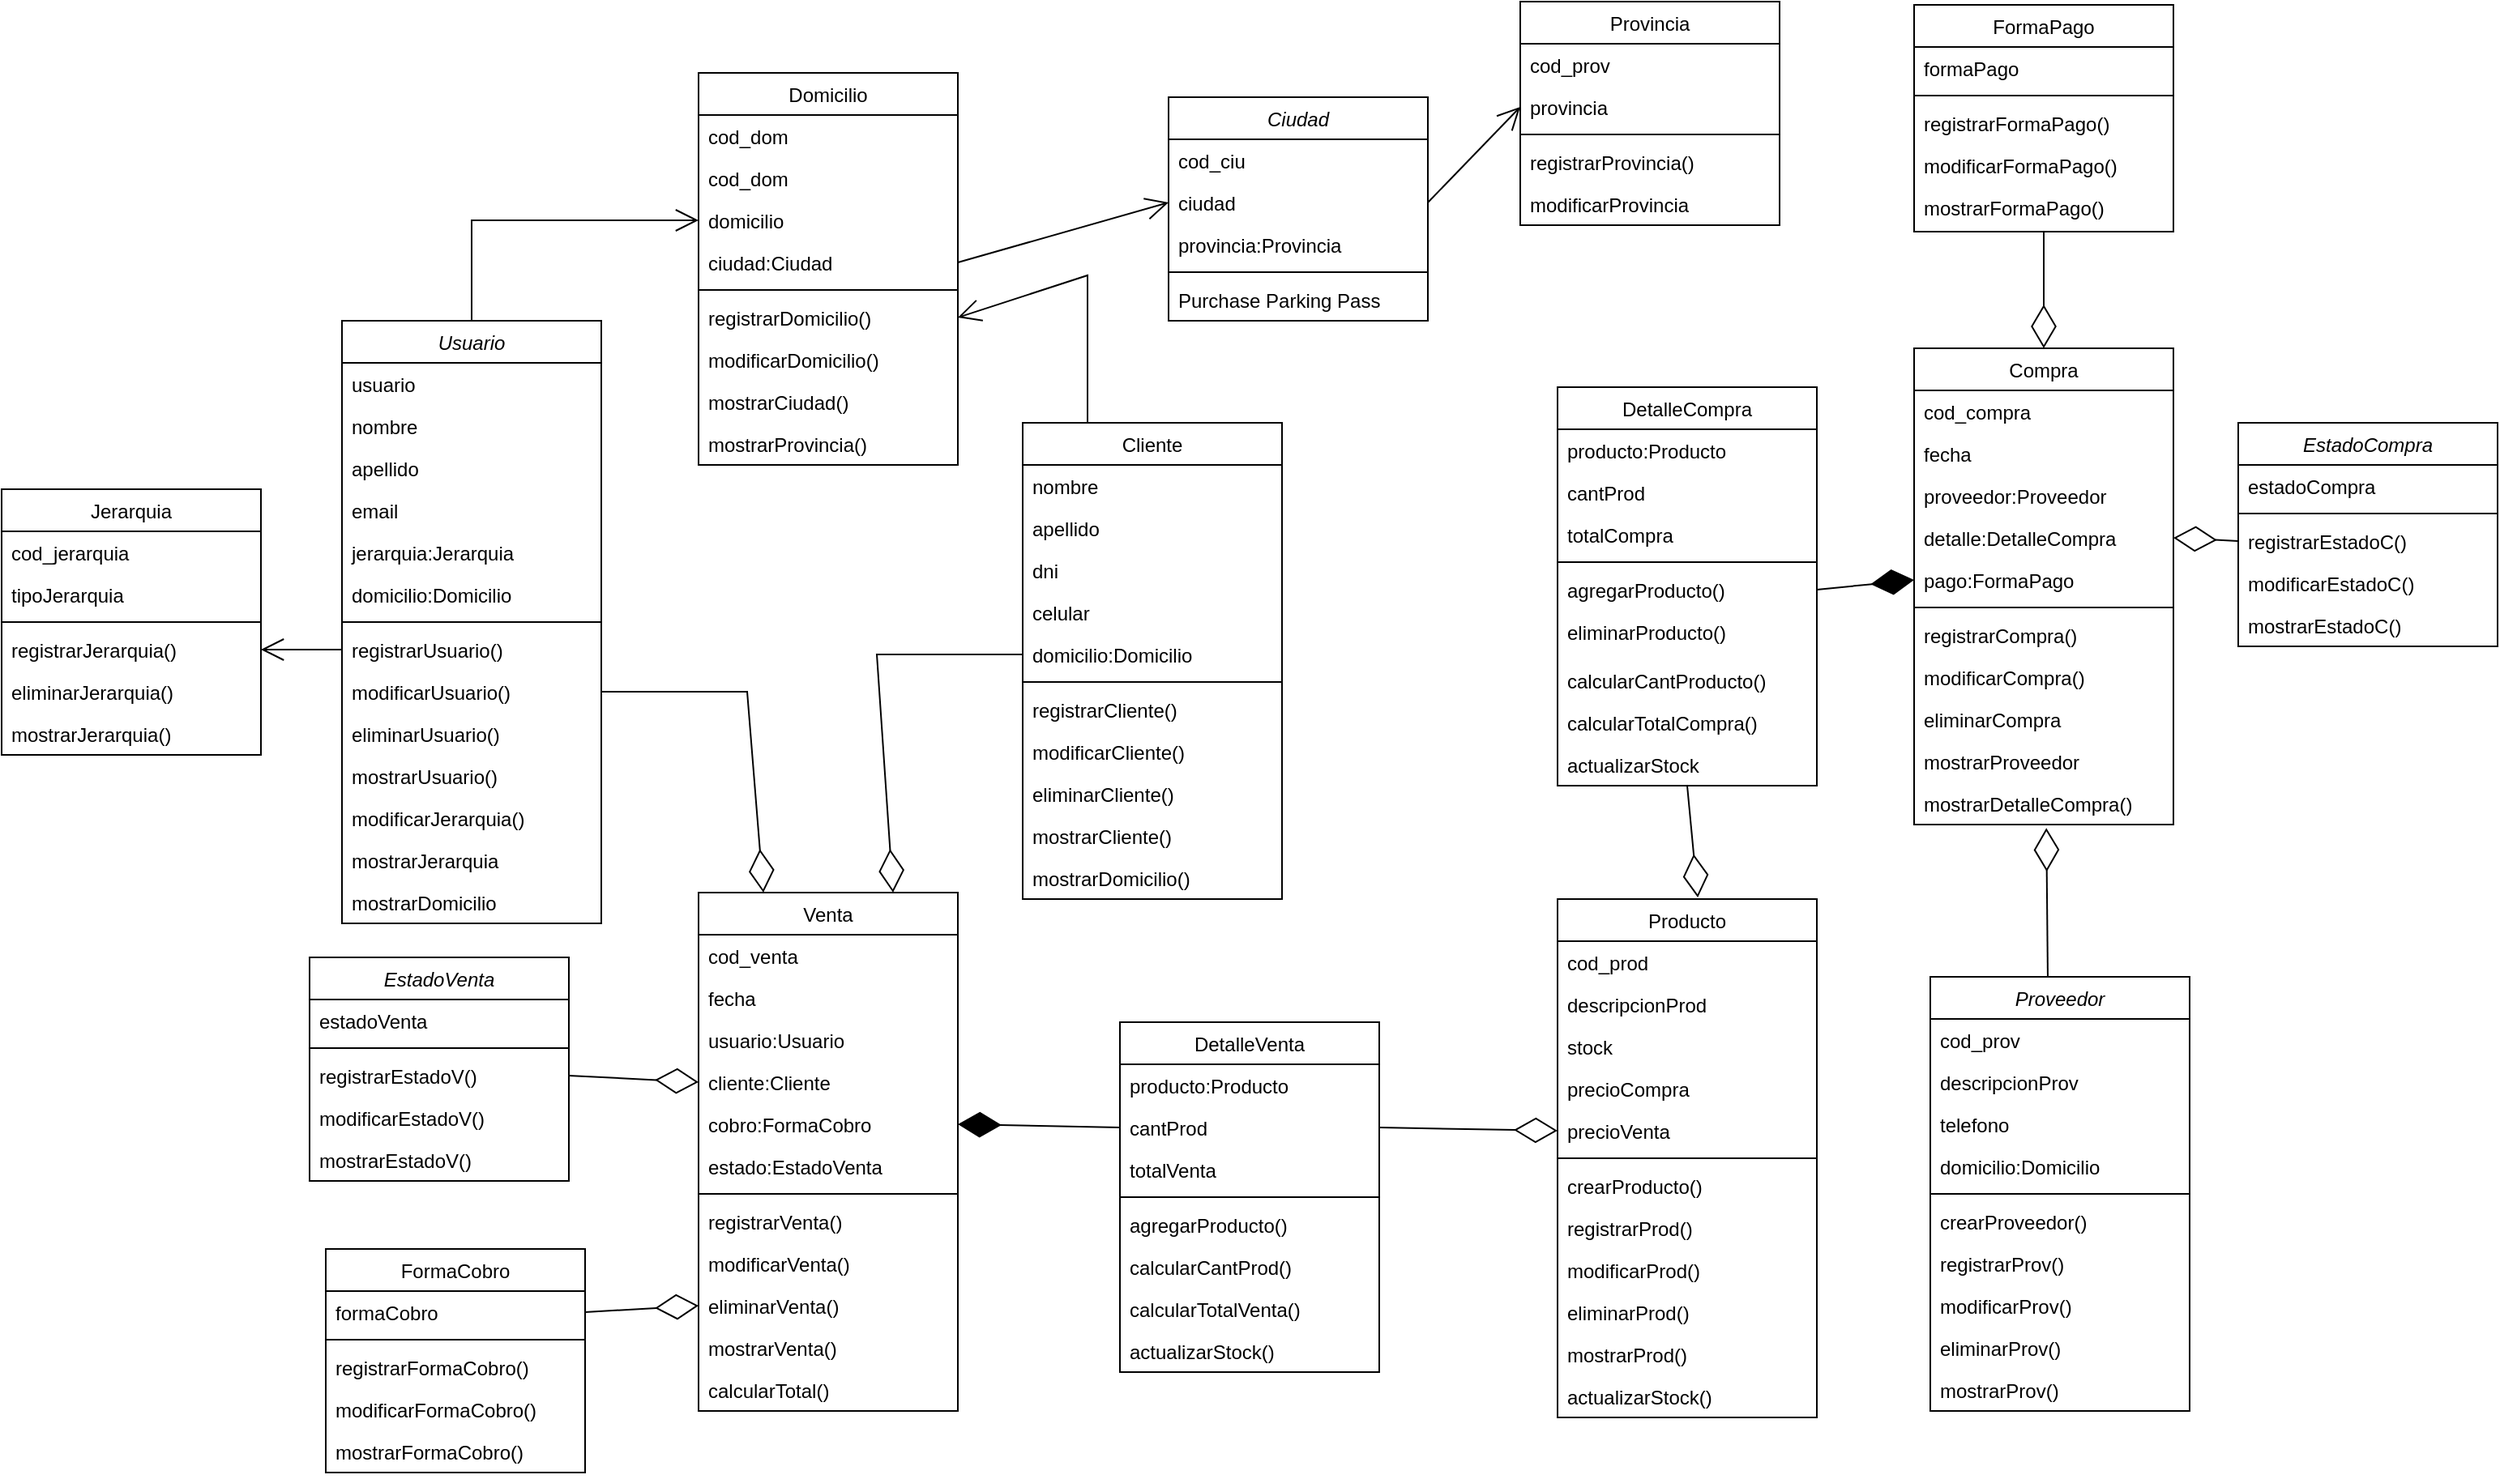 <mxfile version="24.8.6">
  <diagram id="C5RBs43oDa-KdzZeNtuy" name="Page-1">
    <mxGraphModel dx="5127" dy="2303" grid="1" gridSize="10" guides="1" tooltips="1" connect="1" arrows="1" fold="1" page="1" pageScale="1" pageWidth="827" pageHeight="1169" math="0" shadow="0">
      <root>
        <mxCell id="WIyWlLk6GJQsqaUBKTNV-0" />
        <mxCell id="WIyWlLk6GJQsqaUBKTNV-1" parent="WIyWlLk6GJQsqaUBKTNV-0" />
        <mxCell id="zkfFHV4jXpPFQw0GAbJ--0" value="Usuario" style="swimlane;fontStyle=2;align=center;verticalAlign=top;childLayout=stackLayout;horizontal=1;startSize=26;horizontalStack=0;resizeParent=1;resizeLast=0;collapsible=1;marginBottom=0;rounded=0;shadow=0;strokeWidth=1;" parent="WIyWlLk6GJQsqaUBKTNV-1" vertex="1">
          <mxGeometry x="-580" y="317" width="160" height="372" as="geometry">
            <mxRectangle x="100" y="-273" width="160" height="26" as="alternateBounds" />
          </mxGeometry>
        </mxCell>
        <mxCell id="zkfFHV4jXpPFQw0GAbJ--1" value="usuario" style="text;align=left;verticalAlign=top;spacingLeft=4;spacingRight=4;overflow=hidden;rotatable=0;points=[[0,0.5],[1,0.5]];portConstraint=eastwest;" parent="zkfFHV4jXpPFQw0GAbJ--0" vertex="1">
          <mxGeometry y="26" width="160" height="26" as="geometry" />
        </mxCell>
        <mxCell id="zkfFHV4jXpPFQw0GAbJ--2" value="nombre" style="text;align=left;verticalAlign=top;spacingLeft=4;spacingRight=4;overflow=hidden;rotatable=0;points=[[0,0.5],[1,0.5]];portConstraint=eastwest;rounded=0;shadow=0;html=0;" parent="zkfFHV4jXpPFQw0GAbJ--0" vertex="1">
          <mxGeometry y="52" width="160" height="26" as="geometry" />
        </mxCell>
        <mxCell id="GtgNQwjPsSEk-VTim5Zc-133" value="apellido" style="text;align=left;verticalAlign=top;spacingLeft=4;spacingRight=4;overflow=hidden;rotatable=0;points=[[0,0.5],[1,0.5]];portConstraint=eastwest;rounded=0;shadow=0;html=0;" vertex="1" parent="zkfFHV4jXpPFQw0GAbJ--0">
          <mxGeometry y="78" width="160" height="26" as="geometry" />
        </mxCell>
        <mxCell id="GtgNQwjPsSEk-VTim5Zc-132" value="email" style="text;align=left;verticalAlign=top;spacingLeft=4;spacingRight=4;overflow=hidden;rotatable=0;points=[[0,0.5],[1,0.5]];portConstraint=eastwest;rounded=0;shadow=0;html=0;" vertex="1" parent="zkfFHV4jXpPFQw0GAbJ--0">
          <mxGeometry y="104" width="160" height="26" as="geometry" />
        </mxCell>
        <mxCell id="GtgNQwjPsSEk-VTim5Zc-134" value="jerarquia:Jerarquia" style="text;align=left;verticalAlign=top;spacingLeft=4;spacingRight=4;overflow=hidden;rotatable=0;points=[[0,0.5],[1,0.5]];portConstraint=eastwest;rounded=0;shadow=0;html=0;" vertex="1" parent="zkfFHV4jXpPFQw0GAbJ--0">
          <mxGeometry y="130" width="160" height="26" as="geometry" />
        </mxCell>
        <mxCell id="zkfFHV4jXpPFQw0GAbJ--3" value="domicilio:Domicilio" style="text;align=left;verticalAlign=top;spacingLeft=4;spacingRight=4;overflow=hidden;rotatable=0;points=[[0,0.5],[1,0.5]];portConstraint=eastwest;rounded=0;shadow=0;html=0;" parent="zkfFHV4jXpPFQw0GAbJ--0" vertex="1">
          <mxGeometry y="156" width="160" height="26" as="geometry" />
        </mxCell>
        <mxCell id="zkfFHV4jXpPFQw0GAbJ--4" value="" style="line;html=1;strokeWidth=1;align=left;verticalAlign=middle;spacingTop=-1;spacingLeft=3;spacingRight=3;rotatable=0;labelPosition=right;points=[];portConstraint=eastwest;" parent="zkfFHV4jXpPFQw0GAbJ--0" vertex="1">
          <mxGeometry y="182" width="160" height="8" as="geometry" />
        </mxCell>
        <mxCell id="zkfFHV4jXpPFQw0GAbJ--5" value="registrarUsuario()" style="text;align=left;verticalAlign=top;spacingLeft=4;spacingRight=4;overflow=hidden;rotatable=0;points=[[0,0.5],[1,0.5]];portConstraint=eastwest;" parent="zkfFHV4jXpPFQw0GAbJ--0" vertex="1">
          <mxGeometry y="190" width="160" height="26" as="geometry" />
        </mxCell>
        <mxCell id="GtgNQwjPsSEk-VTim5Zc-136" value="modificarUsuario()" style="text;align=left;verticalAlign=top;spacingLeft=4;spacingRight=4;overflow=hidden;rotatable=0;points=[[0,0.5],[1,0.5]];portConstraint=eastwest;" vertex="1" parent="zkfFHV4jXpPFQw0GAbJ--0">
          <mxGeometry y="216" width="160" height="26" as="geometry" />
        </mxCell>
        <mxCell id="GtgNQwjPsSEk-VTim5Zc-138" value="eliminarUsuario()" style="text;align=left;verticalAlign=top;spacingLeft=4;spacingRight=4;overflow=hidden;rotatable=0;points=[[0,0.5],[1,0.5]];portConstraint=eastwest;" vertex="1" parent="zkfFHV4jXpPFQw0GAbJ--0">
          <mxGeometry y="242" width="160" height="26" as="geometry" />
        </mxCell>
        <mxCell id="GtgNQwjPsSEk-VTim5Zc-140" value="mostrarUsuario()" style="text;align=left;verticalAlign=top;spacingLeft=4;spacingRight=4;overflow=hidden;rotatable=0;points=[[0,0.5],[1,0.5]];portConstraint=eastwest;" vertex="1" parent="zkfFHV4jXpPFQw0GAbJ--0">
          <mxGeometry y="268" width="160" height="26" as="geometry" />
        </mxCell>
        <mxCell id="GtgNQwjPsSEk-VTim5Zc-139" value="modificarJerarquia()" style="text;align=left;verticalAlign=top;spacingLeft=4;spacingRight=4;overflow=hidden;rotatable=0;points=[[0,0.5],[1,0.5]];portConstraint=eastwest;" vertex="1" parent="zkfFHV4jXpPFQw0GAbJ--0">
          <mxGeometry y="294" width="160" height="26" as="geometry" />
        </mxCell>
        <mxCell id="GtgNQwjPsSEk-VTim5Zc-137" value="mostrarJerarquia" style="text;align=left;verticalAlign=top;spacingLeft=4;spacingRight=4;overflow=hidden;rotatable=0;points=[[0,0.5],[1,0.5]];portConstraint=eastwest;" vertex="1" parent="zkfFHV4jXpPFQw0GAbJ--0">
          <mxGeometry y="320" width="160" height="26" as="geometry" />
        </mxCell>
        <mxCell id="GtgNQwjPsSEk-VTim5Zc-135" value="mostrarDomicilio" style="text;align=left;verticalAlign=top;spacingLeft=4;spacingRight=4;overflow=hidden;rotatable=0;points=[[0,0.5],[1,0.5]];portConstraint=eastwest;" vertex="1" parent="zkfFHV4jXpPFQw0GAbJ--0">
          <mxGeometry y="346" width="160" height="26" as="geometry" />
        </mxCell>
        <mxCell id="zkfFHV4jXpPFQw0GAbJ--6" value="Venta" style="swimlane;fontStyle=0;align=center;verticalAlign=top;childLayout=stackLayout;horizontal=1;startSize=26;horizontalStack=0;resizeParent=1;resizeLast=0;collapsible=1;marginBottom=0;rounded=0;shadow=0;strokeWidth=1;" parent="WIyWlLk6GJQsqaUBKTNV-1" vertex="1">
          <mxGeometry x="-360" y="670" width="160" height="320" as="geometry">
            <mxRectangle x="130" y="380" width="160" height="26" as="alternateBounds" />
          </mxGeometry>
        </mxCell>
        <mxCell id="zkfFHV4jXpPFQw0GAbJ--7" value="cod_venta" style="text;align=left;verticalAlign=top;spacingLeft=4;spacingRight=4;overflow=hidden;rotatable=0;points=[[0,0.5],[1,0.5]];portConstraint=eastwest;" parent="zkfFHV4jXpPFQw0GAbJ--6" vertex="1">
          <mxGeometry y="26" width="160" height="26" as="geometry" />
        </mxCell>
        <mxCell id="zkfFHV4jXpPFQw0GAbJ--8" value="fecha" style="text;align=left;verticalAlign=top;spacingLeft=4;spacingRight=4;overflow=hidden;rotatable=0;points=[[0,0.5],[1,0.5]];portConstraint=eastwest;rounded=0;shadow=0;html=0;" parent="zkfFHV4jXpPFQw0GAbJ--6" vertex="1">
          <mxGeometry y="52" width="160" height="26" as="geometry" />
        </mxCell>
        <mxCell id="GtgNQwjPsSEk-VTim5Zc-146" value="usuario:Usuario" style="text;align=left;verticalAlign=top;spacingLeft=4;spacingRight=4;overflow=hidden;rotatable=0;points=[[0,0.5],[1,0.5]];portConstraint=eastwest;rounded=0;shadow=0;html=0;" vertex="1" parent="zkfFHV4jXpPFQw0GAbJ--6">
          <mxGeometry y="78" width="160" height="26" as="geometry" />
        </mxCell>
        <mxCell id="GtgNQwjPsSEk-VTim5Zc-148" value="cliente:Cliente" style="text;align=left;verticalAlign=top;spacingLeft=4;spacingRight=4;overflow=hidden;rotatable=0;points=[[0,0.5],[1,0.5]];portConstraint=eastwest;rounded=0;shadow=0;html=0;" vertex="1" parent="zkfFHV4jXpPFQw0GAbJ--6">
          <mxGeometry y="104" width="160" height="26" as="geometry" />
        </mxCell>
        <mxCell id="GtgNQwjPsSEk-VTim5Zc-147" value="cobro:FormaCobro" style="text;align=left;verticalAlign=top;spacingLeft=4;spacingRight=4;overflow=hidden;rotatable=0;points=[[0,0.5],[1,0.5]];portConstraint=eastwest;rounded=0;shadow=0;html=0;" vertex="1" parent="zkfFHV4jXpPFQw0GAbJ--6">
          <mxGeometry y="130" width="160" height="26" as="geometry" />
        </mxCell>
        <mxCell id="GtgNQwjPsSEk-VTim5Zc-145" value="estado:EstadoVenta" style="text;align=left;verticalAlign=top;spacingLeft=4;spacingRight=4;overflow=hidden;rotatable=0;points=[[0,0.5],[1,0.5]];portConstraint=eastwest;rounded=0;shadow=0;html=0;" vertex="1" parent="zkfFHV4jXpPFQw0GAbJ--6">
          <mxGeometry y="156" width="160" height="26" as="geometry" />
        </mxCell>
        <mxCell id="zkfFHV4jXpPFQw0GAbJ--9" value="" style="line;html=1;strokeWidth=1;align=left;verticalAlign=middle;spacingTop=-1;spacingLeft=3;spacingRight=3;rotatable=0;labelPosition=right;points=[];portConstraint=eastwest;" parent="zkfFHV4jXpPFQw0GAbJ--6" vertex="1">
          <mxGeometry y="182" width="160" height="8" as="geometry" />
        </mxCell>
        <mxCell id="zkfFHV4jXpPFQw0GAbJ--11" value="registrarVenta()" style="text;align=left;verticalAlign=top;spacingLeft=4;spacingRight=4;overflow=hidden;rotatable=0;points=[[0,0.5],[1,0.5]];portConstraint=eastwest;" parent="zkfFHV4jXpPFQw0GAbJ--6" vertex="1">
          <mxGeometry y="190" width="160" height="26" as="geometry" />
        </mxCell>
        <mxCell id="GtgNQwjPsSEk-VTim5Zc-150" value="modificarVenta()" style="text;align=left;verticalAlign=top;spacingLeft=4;spacingRight=4;overflow=hidden;rotatable=0;points=[[0,0.5],[1,0.5]];portConstraint=eastwest;" vertex="1" parent="zkfFHV4jXpPFQw0GAbJ--6">
          <mxGeometry y="216" width="160" height="26" as="geometry" />
        </mxCell>
        <mxCell id="GtgNQwjPsSEk-VTim5Zc-152" value="eliminarVenta()" style="text;align=left;verticalAlign=top;spacingLeft=4;spacingRight=4;overflow=hidden;rotatable=0;points=[[0,0.5],[1,0.5]];portConstraint=eastwest;" vertex="1" parent="zkfFHV4jXpPFQw0GAbJ--6">
          <mxGeometry y="242" width="160" height="26" as="geometry" />
        </mxCell>
        <mxCell id="GtgNQwjPsSEk-VTim5Zc-151" value="mostrarVenta()" style="text;align=left;verticalAlign=top;spacingLeft=4;spacingRight=4;overflow=hidden;rotatable=0;points=[[0,0.5],[1,0.5]];portConstraint=eastwest;" vertex="1" parent="zkfFHV4jXpPFQw0GAbJ--6">
          <mxGeometry y="268" width="160" height="26" as="geometry" />
        </mxCell>
        <mxCell id="GtgNQwjPsSEk-VTim5Zc-149" value="calcularTotal()" style="text;align=left;verticalAlign=top;spacingLeft=4;spacingRight=4;overflow=hidden;rotatable=0;points=[[0,0.5],[1,0.5]];portConstraint=eastwest;" vertex="1" parent="zkfFHV4jXpPFQw0GAbJ--6">
          <mxGeometry y="294" width="160" height="26" as="geometry" />
        </mxCell>
        <mxCell id="zkfFHV4jXpPFQw0GAbJ--13" value="Jerarquia" style="swimlane;fontStyle=0;align=center;verticalAlign=top;childLayout=stackLayout;horizontal=1;startSize=26;horizontalStack=0;resizeParent=1;resizeLast=0;collapsible=1;marginBottom=0;rounded=0;shadow=0;strokeWidth=1;" parent="WIyWlLk6GJQsqaUBKTNV-1" vertex="1">
          <mxGeometry x="-790" y="421" width="160" height="164" as="geometry">
            <mxRectangle x="340" y="380" width="170" height="26" as="alternateBounds" />
          </mxGeometry>
        </mxCell>
        <mxCell id="zkfFHV4jXpPFQw0GAbJ--14" value="cod_jerarquia" style="text;align=left;verticalAlign=top;spacingLeft=4;spacingRight=4;overflow=hidden;rotatable=0;points=[[0,0.5],[1,0.5]];portConstraint=eastwest;" parent="zkfFHV4jXpPFQw0GAbJ--13" vertex="1">
          <mxGeometry y="26" width="160" height="26" as="geometry" />
        </mxCell>
        <mxCell id="GtgNQwjPsSEk-VTim5Zc-141" value="tipoJerarquia" style="text;align=left;verticalAlign=top;spacingLeft=4;spacingRight=4;overflow=hidden;rotatable=0;points=[[0,0.5],[1,0.5]];portConstraint=eastwest;" vertex="1" parent="zkfFHV4jXpPFQw0GAbJ--13">
          <mxGeometry y="52" width="160" height="26" as="geometry" />
        </mxCell>
        <mxCell id="zkfFHV4jXpPFQw0GAbJ--15" value="" style="line;html=1;strokeWidth=1;align=left;verticalAlign=middle;spacingTop=-1;spacingLeft=3;spacingRight=3;rotatable=0;labelPosition=right;points=[];portConstraint=eastwest;" parent="zkfFHV4jXpPFQw0GAbJ--13" vertex="1">
          <mxGeometry y="78" width="160" height="8" as="geometry" />
        </mxCell>
        <mxCell id="GtgNQwjPsSEk-VTim5Zc-142" value="registrarJerarquia()" style="text;align=left;verticalAlign=top;spacingLeft=4;spacingRight=4;overflow=hidden;rotatable=0;points=[[0,0.5],[1,0.5]];portConstraint=eastwest;" vertex="1" parent="zkfFHV4jXpPFQw0GAbJ--13">
          <mxGeometry y="86" width="160" height="26" as="geometry" />
        </mxCell>
        <mxCell id="GtgNQwjPsSEk-VTim5Zc-143" value="eliminarJerarquia()" style="text;align=left;verticalAlign=top;spacingLeft=4;spacingRight=4;overflow=hidden;rotatable=0;points=[[0,0.5],[1,0.5]];portConstraint=eastwest;" vertex="1" parent="zkfFHV4jXpPFQw0GAbJ--13">
          <mxGeometry y="112" width="160" height="26" as="geometry" />
        </mxCell>
        <mxCell id="GtgNQwjPsSEk-VTim5Zc-144" value="mostrarJerarquia()" style="text;align=left;verticalAlign=top;spacingLeft=4;spacingRight=4;overflow=hidden;rotatable=0;points=[[0,0.5],[1,0.5]];portConstraint=eastwest;" vertex="1" parent="zkfFHV4jXpPFQw0GAbJ--13">
          <mxGeometry y="138" width="160" height="26" as="geometry" />
        </mxCell>
        <mxCell id="zkfFHV4jXpPFQw0GAbJ--17" value="Cliente" style="swimlane;fontStyle=0;align=center;verticalAlign=top;childLayout=stackLayout;horizontal=1;startSize=26;horizontalStack=0;resizeParent=1;resizeLast=0;collapsible=1;marginBottom=0;rounded=0;shadow=0;strokeWidth=1;" parent="WIyWlLk6GJQsqaUBKTNV-1" vertex="1">
          <mxGeometry x="-160" y="380" width="160" height="294" as="geometry">
            <mxRectangle x="550" y="140" width="160" height="26" as="alternateBounds" />
          </mxGeometry>
        </mxCell>
        <mxCell id="zkfFHV4jXpPFQw0GAbJ--18" value="nombre" style="text;align=left;verticalAlign=top;spacingLeft=4;spacingRight=4;overflow=hidden;rotatable=0;points=[[0,0.5],[1,0.5]];portConstraint=eastwest;" parent="zkfFHV4jXpPFQw0GAbJ--17" vertex="1">
          <mxGeometry y="26" width="160" height="26" as="geometry" />
        </mxCell>
        <mxCell id="zkfFHV4jXpPFQw0GAbJ--19" value="apellido" style="text;align=left;verticalAlign=top;spacingLeft=4;spacingRight=4;overflow=hidden;rotatable=0;points=[[0,0.5],[1,0.5]];portConstraint=eastwest;rounded=0;shadow=0;html=0;" parent="zkfFHV4jXpPFQw0GAbJ--17" vertex="1">
          <mxGeometry y="52" width="160" height="26" as="geometry" />
        </mxCell>
        <mxCell id="zkfFHV4jXpPFQw0GAbJ--20" value="dni" style="text;align=left;verticalAlign=top;spacingLeft=4;spacingRight=4;overflow=hidden;rotatable=0;points=[[0,0.5],[1,0.5]];portConstraint=eastwest;rounded=0;shadow=0;html=0;" parent="zkfFHV4jXpPFQw0GAbJ--17" vertex="1">
          <mxGeometry y="78" width="160" height="26" as="geometry" />
        </mxCell>
        <mxCell id="zkfFHV4jXpPFQw0GAbJ--22" value="celular" style="text;align=left;verticalAlign=top;spacingLeft=4;spacingRight=4;overflow=hidden;rotatable=0;points=[[0,0.5],[1,0.5]];portConstraint=eastwest;rounded=0;shadow=0;html=0;" parent="zkfFHV4jXpPFQw0GAbJ--17" vertex="1">
          <mxGeometry y="104" width="160" height="26" as="geometry" />
        </mxCell>
        <mxCell id="zkfFHV4jXpPFQw0GAbJ--21" value="domicilio:Domicilio" style="text;align=left;verticalAlign=top;spacingLeft=4;spacingRight=4;overflow=hidden;rotatable=0;points=[[0,0.5],[1,0.5]];portConstraint=eastwest;rounded=0;shadow=0;html=0;" parent="zkfFHV4jXpPFQw0GAbJ--17" vertex="1">
          <mxGeometry y="130" width="160" height="26" as="geometry" />
        </mxCell>
        <mxCell id="zkfFHV4jXpPFQw0GAbJ--23" value="" style="line;html=1;strokeWidth=1;align=left;verticalAlign=middle;spacingTop=-1;spacingLeft=3;spacingRight=3;rotatable=0;labelPosition=right;points=[];portConstraint=eastwest;" parent="zkfFHV4jXpPFQw0GAbJ--17" vertex="1">
          <mxGeometry y="156" width="160" height="8" as="geometry" />
        </mxCell>
        <mxCell id="zkfFHV4jXpPFQw0GAbJ--24" value="registrarCliente()" style="text;align=left;verticalAlign=top;spacingLeft=4;spacingRight=4;overflow=hidden;rotatable=0;points=[[0,0.5],[1,0.5]];portConstraint=eastwest;" parent="zkfFHV4jXpPFQw0GAbJ--17" vertex="1">
          <mxGeometry y="164" width="160" height="26" as="geometry" />
        </mxCell>
        <mxCell id="GtgNQwjPsSEk-VTim5Zc-130" value="modificarCliente()" style="text;align=left;verticalAlign=top;spacingLeft=4;spacingRight=4;overflow=hidden;rotatable=0;points=[[0,0.5],[1,0.5]];portConstraint=eastwest;" vertex="1" parent="zkfFHV4jXpPFQw0GAbJ--17">
          <mxGeometry y="190" width="160" height="26" as="geometry" />
        </mxCell>
        <mxCell id="GtgNQwjPsSEk-VTim5Zc-131" value="eliminarCliente()" style="text;align=left;verticalAlign=top;spacingLeft=4;spacingRight=4;overflow=hidden;rotatable=0;points=[[0,0.5],[1,0.5]];portConstraint=eastwest;" vertex="1" parent="zkfFHV4jXpPFQw0GAbJ--17">
          <mxGeometry y="216" width="160" height="26" as="geometry" />
        </mxCell>
        <mxCell id="GtgNQwjPsSEk-VTim5Zc-129" value="mostrarCliente()" style="text;align=left;verticalAlign=top;spacingLeft=4;spacingRight=4;overflow=hidden;rotatable=0;points=[[0,0.5],[1,0.5]];portConstraint=eastwest;" vertex="1" parent="zkfFHV4jXpPFQw0GAbJ--17">
          <mxGeometry y="242" width="160" height="26" as="geometry" />
        </mxCell>
        <mxCell id="zkfFHV4jXpPFQw0GAbJ--25" value="mostrarDomicilio()" style="text;align=left;verticalAlign=top;spacingLeft=4;spacingRight=4;overflow=hidden;rotatable=0;points=[[0,0.5],[1,0.5]];portConstraint=eastwest;" parent="zkfFHV4jXpPFQw0GAbJ--17" vertex="1">
          <mxGeometry y="268" width="160" height="26" as="geometry" />
        </mxCell>
        <mxCell id="GtgNQwjPsSEk-VTim5Zc-1" value="EstadoVenta" style="swimlane;fontStyle=2;align=center;verticalAlign=top;childLayout=stackLayout;horizontal=1;startSize=26;horizontalStack=0;resizeParent=1;resizeLast=0;collapsible=1;marginBottom=0;rounded=0;shadow=0;strokeWidth=1;" vertex="1" parent="WIyWlLk6GJQsqaUBKTNV-1">
          <mxGeometry x="-600" y="710" width="160" height="138" as="geometry">
            <mxRectangle x="230" y="140" width="160" height="26" as="alternateBounds" />
          </mxGeometry>
        </mxCell>
        <mxCell id="GtgNQwjPsSEk-VTim5Zc-2" value="estadoVenta" style="text;align=left;verticalAlign=top;spacingLeft=4;spacingRight=4;overflow=hidden;rotatable=0;points=[[0,0.5],[1,0.5]];portConstraint=eastwest;" vertex="1" parent="GtgNQwjPsSEk-VTim5Zc-1">
          <mxGeometry y="26" width="160" height="26" as="geometry" />
        </mxCell>
        <mxCell id="GtgNQwjPsSEk-VTim5Zc-5" value="" style="line;html=1;strokeWidth=1;align=left;verticalAlign=middle;spacingTop=-1;spacingLeft=3;spacingRight=3;rotatable=0;labelPosition=right;points=[];portConstraint=eastwest;" vertex="1" parent="GtgNQwjPsSEk-VTim5Zc-1">
          <mxGeometry y="52" width="160" height="8" as="geometry" />
        </mxCell>
        <mxCell id="GtgNQwjPsSEk-VTim5Zc-6" value="registrarEstadoV()" style="text;align=left;verticalAlign=top;spacingLeft=4;spacingRight=4;overflow=hidden;rotatable=0;points=[[0,0.5],[1,0.5]];portConstraint=eastwest;" vertex="1" parent="GtgNQwjPsSEk-VTim5Zc-1">
          <mxGeometry y="60" width="160" height="26" as="geometry" />
        </mxCell>
        <mxCell id="GtgNQwjPsSEk-VTim5Zc-112" value="modificarEstadoV()" style="text;align=left;verticalAlign=top;spacingLeft=4;spacingRight=4;overflow=hidden;rotatable=0;points=[[0,0.5],[1,0.5]];portConstraint=eastwest;" vertex="1" parent="GtgNQwjPsSEk-VTim5Zc-1">
          <mxGeometry y="86" width="160" height="26" as="geometry" />
        </mxCell>
        <mxCell id="GtgNQwjPsSEk-VTim5Zc-113" value="mostrarEstadoV()" style="text;align=left;verticalAlign=top;spacingLeft=4;spacingRight=4;overflow=hidden;rotatable=0;points=[[0,0.5],[1,0.5]];portConstraint=eastwest;" vertex="1" parent="GtgNQwjPsSEk-VTim5Zc-1">
          <mxGeometry y="112" width="160" height="26" as="geometry" />
        </mxCell>
        <mxCell id="GtgNQwjPsSEk-VTim5Zc-7" value="FormaCobro" style="swimlane;fontStyle=0;align=center;verticalAlign=top;childLayout=stackLayout;horizontal=1;startSize=26;horizontalStack=0;resizeParent=1;resizeLast=0;collapsible=1;marginBottom=0;rounded=0;shadow=0;strokeWidth=1;" vertex="1" parent="WIyWlLk6GJQsqaUBKTNV-1">
          <mxGeometry x="-590" y="890" width="160" height="138" as="geometry">
            <mxRectangle x="550" y="140" width="160" height="26" as="alternateBounds" />
          </mxGeometry>
        </mxCell>
        <mxCell id="GtgNQwjPsSEk-VTim5Zc-8" value="formaCobro" style="text;align=left;verticalAlign=top;spacingLeft=4;spacingRight=4;overflow=hidden;rotatable=0;points=[[0,0.5],[1,0.5]];portConstraint=eastwest;" vertex="1" parent="GtgNQwjPsSEk-VTim5Zc-7">
          <mxGeometry y="26" width="160" height="26" as="geometry" />
        </mxCell>
        <mxCell id="GtgNQwjPsSEk-VTim5Zc-13" value="" style="line;html=1;strokeWidth=1;align=left;verticalAlign=middle;spacingTop=-1;spacingLeft=3;spacingRight=3;rotatable=0;labelPosition=right;points=[];portConstraint=eastwest;" vertex="1" parent="GtgNQwjPsSEk-VTim5Zc-7">
          <mxGeometry y="52" width="160" height="8" as="geometry" />
        </mxCell>
        <mxCell id="GtgNQwjPsSEk-VTim5Zc-14" value="registrarFormaCobro()" style="text;align=left;verticalAlign=top;spacingLeft=4;spacingRight=4;overflow=hidden;rotatable=0;points=[[0,0.5],[1,0.5]];portConstraint=eastwest;" vertex="1" parent="GtgNQwjPsSEk-VTim5Zc-7">
          <mxGeometry y="60" width="160" height="26" as="geometry" />
        </mxCell>
        <mxCell id="GtgNQwjPsSEk-VTim5Zc-154" value="modificarFormaCobro()" style="text;align=left;verticalAlign=top;spacingLeft=4;spacingRight=4;overflow=hidden;rotatable=0;points=[[0,0.5],[1,0.5]];portConstraint=eastwest;" vertex="1" parent="GtgNQwjPsSEk-VTim5Zc-7">
          <mxGeometry y="86" width="160" height="26" as="geometry" />
        </mxCell>
        <mxCell id="GtgNQwjPsSEk-VTim5Zc-15" value="mostrarFormaCobro()" style="text;align=left;verticalAlign=top;spacingLeft=4;spacingRight=4;overflow=hidden;rotatable=0;points=[[0,0.5],[1,0.5]];portConstraint=eastwest;" vertex="1" parent="GtgNQwjPsSEk-VTim5Zc-7">
          <mxGeometry y="112" width="160" height="26" as="geometry" />
        </mxCell>
        <mxCell id="GtgNQwjPsSEk-VTim5Zc-16" value="Producto" style="swimlane;fontStyle=0;align=center;verticalAlign=top;childLayout=stackLayout;horizontal=1;startSize=26;horizontalStack=0;resizeParent=1;resizeLast=0;collapsible=1;marginBottom=0;rounded=0;shadow=0;strokeWidth=1;" vertex="1" parent="WIyWlLk6GJQsqaUBKTNV-1">
          <mxGeometry x="170" y="674" width="160" height="320" as="geometry">
            <mxRectangle x="550" y="140" width="160" height="26" as="alternateBounds" />
          </mxGeometry>
        </mxCell>
        <mxCell id="GtgNQwjPsSEk-VTim5Zc-17" value="cod_prod" style="text;align=left;verticalAlign=top;spacingLeft=4;spacingRight=4;overflow=hidden;rotatable=0;points=[[0,0.5],[1,0.5]];portConstraint=eastwest;" vertex="1" parent="GtgNQwjPsSEk-VTim5Zc-16">
          <mxGeometry y="26" width="160" height="26" as="geometry" />
        </mxCell>
        <mxCell id="GtgNQwjPsSEk-VTim5Zc-18" value="descripcionProd" style="text;align=left;verticalAlign=top;spacingLeft=4;spacingRight=4;overflow=hidden;rotatable=0;points=[[0,0.5],[1,0.5]];portConstraint=eastwest;rounded=0;shadow=0;html=0;" vertex="1" parent="GtgNQwjPsSEk-VTim5Zc-16">
          <mxGeometry y="52" width="160" height="26" as="geometry" />
        </mxCell>
        <mxCell id="GtgNQwjPsSEk-VTim5Zc-19" value="stock" style="text;align=left;verticalAlign=top;spacingLeft=4;spacingRight=4;overflow=hidden;rotatable=0;points=[[0,0.5],[1,0.5]];portConstraint=eastwest;rounded=0;shadow=0;html=0;" vertex="1" parent="GtgNQwjPsSEk-VTim5Zc-16">
          <mxGeometry y="78" width="160" height="26" as="geometry" />
        </mxCell>
        <mxCell id="GtgNQwjPsSEk-VTim5Zc-20" value="precioCompra" style="text;align=left;verticalAlign=top;spacingLeft=4;spacingRight=4;overflow=hidden;rotatable=0;points=[[0,0.5],[1,0.5]];portConstraint=eastwest;rounded=0;shadow=0;html=0;" vertex="1" parent="GtgNQwjPsSEk-VTim5Zc-16">
          <mxGeometry y="104" width="160" height="26" as="geometry" />
        </mxCell>
        <mxCell id="GtgNQwjPsSEk-VTim5Zc-21" value="precioVenta" style="text;align=left;verticalAlign=top;spacingLeft=4;spacingRight=4;overflow=hidden;rotatable=0;points=[[0,0.5],[1,0.5]];portConstraint=eastwest;rounded=0;shadow=0;html=0;" vertex="1" parent="GtgNQwjPsSEk-VTim5Zc-16">
          <mxGeometry y="130" width="160" height="26" as="geometry" />
        </mxCell>
        <mxCell id="GtgNQwjPsSEk-VTim5Zc-22" value="" style="line;html=1;strokeWidth=1;align=left;verticalAlign=middle;spacingTop=-1;spacingLeft=3;spacingRight=3;rotatable=0;labelPosition=right;points=[];portConstraint=eastwest;" vertex="1" parent="GtgNQwjPsSEk-VTim5Zc-16">
          <mxGeometry y="156" width="160" height="8" as="geometry" />
        </mxCell>
        <mxCell id="GtgNQwjPsSEk-VTim5Zc-23" value="crearProducto()" style="text;align=left;verticalAlign=top;spacingLeft=4;spacingRight=4;overflow=hidden;rotatable=0;points=[[0,0.5],[1,0.5]];portConstraint=eastwest;" vertex="1" parent="GtgNQwjPsSEk-VTim5Zc-16">
          <mxGeometry y="164" width="160" height="26" as="geometry" />
        </mxCell>
        <mxCell id="GtgNQwjPsSEk-VTim5Zc-119" value="registrarProd()" style="text;align=left;verticalAlign=top;spacingLeft=4;spacingRight=4;overflow=hidden;rotatable=0;points=[[0,0.5],[1,0.5]];portConstraint=eastwest;" vertex="1" parent="GtgNQwjPsSEk-VTim5Zc-16">
          <mxGeometry y="190" width="160" height="26" as="geometry" />
        </mxCell>
        <mxCell id="GtgNQwjPsSEk-VTim5Zc-121" value="modificarProd()" style="text;align=left;verticalAlign=top;spacingLeft=4;spacingRight=4;overflow=hidden;rotatable=0;points=[[0,0.5],[1,0.5]];portConstraint=eastwest;" vertex="1" parent="GtgNQwjPsSEk-VTim5Zc-16">
          <mxGeometry y="216" width="160" height="26" as="geometry" />
        </mxCell>
        <mxCell id="GtgNQwjPsSEk-VTim5Zc-122" value="eliminarProd()" style="text;align=left;verticalAlign=top;spacingLeft=4;spacingRight=4;overflow=hidden;rotatable=0;points=[[0,0.5],[1,0.5]];portConstraint=eastwest;" vertex="1" parent="GtgNQwjPsSEk-VTim5Zc-16">
          <mxGeometry y="242" width="160" height="26" as="geometry" />
        </mxCell>
        <mxCell id="GtgNQwjPsSEk-VTim5Zc-120" value="mostrarProd()" style="text;align=left;verticalAlign=top;spacingLeft=4;spacingRight=4;overflow=hidden;rotatable=0;points=[[0,0.5],[1,0.5]];portConstraint=eastwest;" vertex="1" parent="GtgNQwjPsSEk-VTim5Zc-16">
          <mxGeometry y="268" width="160" height="26" as="geometry" />
        </mxCell>
        <mxCell id="GtgNQwjPsSEk-VTim5Zc-24" value="actualizarStock()" style="text;align=left;verticalAlign=top;spacingLeft=4;spacingRight=4;overflow=hidden;rotatable=0;points=[[0,0.5],[1,0.5]];portConstraint=eastwest;" vertex="1" parent="GtgNQwjPsSEk-VTim5Zc-16">
          <mxGeometry y="294" width="160" height="26" as="geometry" />
        </mxCell>
        <mxCell id="GtgNQwjPsSEk-VTim5Zc-25" value="Ciudad" style="swimlane;fontStyle=2;align=center;verticalAlign=top;childLayout=stackLayout;horizontal=1;startSize=26;horizontalStack=0;resizeParent=1;resizeLast=0;collapsible=1;marginBottom=0;rounded=0;shadow=0;strokeWidth=1;" vertex="1" parent="WIyWlLk6GJQsqaUBKTNV-1">
          <mxGeometry x="-70" y="179" width="160" height="138" as="geometry">
            <mxRectangle x="230" y="140" width="160" height="26" as="alternateBounds" />
          </mxGeometry>
        </mxCell>
        <mxCell id="GtgNQwjPsSEk-VTim5Zc-26" value="cod_ciu" style="text;align=left;verticalAlign=top;spacingLeft=4;spacingRight=4;overflow=hidden;rotatable=0;points=[[0,0.5],[1,0.5]];portConstraint=eastwest;" vertex="1" parent="GtgNQwjPsSEk-VTim5Zc-25">
          <mxGeometry y="26" width="160" height="26" as="geometry" />
        </mxCell>
        <mxCell id="GtgNQwjPsSEk-VTim5Zc-27" value="ciudad" style="text;align=left;verticalAlign=top;spacingLeft=4;spacingRight=4;overflow=hidden;rotatable=0;points=[[0,0.5],[1,0.5]];portConstraint=eastwest;rounded=0;shadow=0;html=0;" vertex="1" parent="GtgNQwjPsSEk-VTim5Zc-25">
          <mxGeometry y="52" width="160" height="26" as="geometry" />
        </mxCell>
        <mxCell id="GtgNQwjPsSEk-VTim5Zc-28" value="provincia:Provincia" style="text;align=left;verticalAlign=top;spacingLeft=4;spacingRight=4;overflow=hidden;rotatable=0;points=[[0,0.5],[1,0.5]];portConstraint=eastwest;rounded=0;shadow=0;html=0;" vertex="1" parent="GtgNQwjPsSEk-VTim5Zc-25">
          <mxGeometry y="78" width="160" height="26" as="geometry" />
        </mxCell>
        <mxCell id="GtgNQwjPsSEk-VTim5Zc-29" value="" style="line;html=1;strokeWidth=1;align=left;verticalAlign=middle;spacingTop=-1;spacingLeft=3;spacingRight=3;rotatable=0;labelPosition=right;points=[];portConstraint=eastwest;" vertex="1" parent="GtgNQwjPsSEk-VTim5Zc-25">
          <mxGeometry y="104" width="160" height="8" as="geometry" />
        </mxCell>
        <mxCell id="GtgNQwjPsSEk-VTim5Zc-30" value="Purchase Parking Pass" style="text;align=left;verticalAlign=top;spacingLeft=4;spacingRight=4;overflow=hidden;rotatable=0;points=[[0,0.5],[1,0.5]];portConstraint=eastwest;" vertex="1" parent="GtgNQwjPsSEk-VTim5Zc-25">
          <mxGeometry y="112" width="160" height="26" as="geometry" />
        </mxCell>
        <mxCell id="GtgNQwjPsSEk-VTim5Zc-31" value="Provincia" style="swimlane;fontStyle=0;align=center;verticalAlign=top;childLayout=stackLayout;horizontal=1;startSize=26;horizontalStack=0;resizeParent=1;resizeLast=0;collapsible=1;marginBottom=0;rounded=0;shadow=0;strokeWidth=1;" vertex="1" parent="WIyWlLk6GJQsqaUBKTNV-1">
          <mxGeometry x="147" y="120" width="160" height="138" as="geometry">
            <mxRectangle x="130" y="380" width="160" height="26" as="alternateBounds" />
          </mxGeometry>
        </mxCell>
        <mxCell id="GtgNQwjPsSEk-VTim5Zc-32" value="cod_prov" style="text;align=left;verticalAlign=top;spacingLeft=4;spacingRight=4;overflow=hidden;rotatable=0;points=[[0,0.5],[1,0.5]];portConstraint=eastwest;" vertex="1" parent="GtgNQwjPsSEk-VTim5Zc-31">
          <mxGeometry y="26" width="160" height="26" as="geometry" />
        </mxCell>
        <mxCell id="GtgNQwjPsSEk-VTim5Zc-33" value="provincia" style="text;align=left;verticalAlign=top;spacingLeft=4;spacingRight=4;overflow=hidden;rotatable=0;points=[[0,0.5],[1,0.5]];portConstraint=eastwest;rounded=0;shadow=0;html=0;" vertex="1" parent="GtgNQwjPsSEk-VTim5Zc-31">
          <mxGeometry y="52" width="160" height="26" as="geometry" />
        </mxCell>
        <mxCell id="GtgNQwjPsSEk-VTim5Zc-34" value="" style="line;html=1;strokeWidth=1;align=left;verticalAlign=middle;spacingTop=-1;spacingLeft=3;spacingRight=3;rotatable=0;labelPosition=right;points=[];portConstraint=eastwest;" vertex="1" parent="GtgNQwjPsSEk-VTim5Zc-31">
          <mxGeometry y="78" width="160" height="8" as="geometry" />
        </mxCell>
        <mxCell id="GtgNQwjPsSEk-VTim5Zc-35" value="registrarProvincia()" style="text;align=left;verticalAlign=top;spacingLeft=4;spacingRight=4;overflow=hidden;rotatable=0;points=[[0,0.5],[1,0.5]];portConstraint=eastwest;fontStyle=0" vertex="1" parent="GtgNQwjPsSEk-VTim5Zc-31">
          <mxGeometry y="86" width="160" height="26" as="geometry" />
        </mxCell>
        <mxCell id="GtgNQwjPsSEk-VTim5Zc-36" value="modificarProvincia" style="text;align=left;verticalAlign=top;spacingLeft=4;spacingRight=4;overflow=hidden;rotatable=0;points=[[0,0.5],[1,0.5]];portConstraint=eastwest;" vertex="1" parent="GtgNQwjPsSEk-VTim5Zc-31">
          <mxGeometry y="112" width="160" height="26" as="geometry" />
        </mxCell>
        <mxCell id="GtgNQwjPsSEk-VTim5Zc-38" value="DetalleVenta" style="swimlane;fontStyle=0;align=center;verticalAlign=top;childLayout=stackLayout;horizontal=1;startSize=26;horizontalStack=0;resizeParent=1;resizeLast=0;collapsible=1;marginBottom=0;rounded=0;shadow=0;strokeWidth=1;" vertex="1" parent="WIyWlLk6GJQsqaUBKTNV-1">
          <mxGeometry x="-100" y="750" width="160" height="216" as="geometry">
            <mxRectangle x="340" y="380" width="170" height="26" as="alternateBounds" />
          </mxGeometry>
        </mxCell>
        <mxCell id="GtgNQwjPsSEk-VTim5Zc-124" value="producto:Producto" style="text;align=left;verticalAlign=top;spacingLeft=4;spacingRight=4;overflow=hidden;rotatable=0;points=[[0,0.5],[1,0.5]];portConstraint=eastwest;" vertex="1" parent="GtgNQwjPsSEk-VTim5Zc-38">
          <mxGeometry y="26" width="160" height="26" as="geometry" />
        </mxCell>
        <mxCell id="GtgNQwjPsSEk-VTim5Zc-123" value="cantProd" style="text;align=left;verticalAlign=top;spacingLeft=4;spacingRight=4;overflow=hidden;rotatable=0;points=[[0,0.5],[1,0.5]];portConstraint=eastwest;" vertex="1" parent="GtgNQwjPsSEk-VTim5Zc-38">
          <mxGeometry y="52" width="160" height="26" as="geometry" />
        </mxCell>
        <mxCell id="GtgNQwjPsSEk-VTim5Zc-39" value="totalVenta" style="text;align=left;verticalAlign=top;spacingLeft=4;spacingRight=4;overflow=hidden;rotatable=0;points=[[0,0.5],[1,0.5]];portConstraint=eastwest;" vertex="1" parent="GtgNQwjPsSEk-VTim5Zc-38">
          <mxGeometry y="78" width="160" height="26" as="geometry" />
        </mxCell>
        <mxCell id="GtgNQwjPsSEk-VTim5Zc-40" value="" style="line;html=1;strokeWidth=1;align=left;verticalAlign=middle;spacingTop=-1;spacingLeft=3;spacingRight=3;rotatable=0;labelPosition=right;points=[];portConstraint=eastwest;" vertex="1" parent="GtgNQwjPsSEk-VTim5Zc-38">
          <mxGeometry y="104" width="160" height="8" as="geometry" />
        </mxCell>
        <mxCell id="GtgNQwjPsSEk-VTim5Zc-125" value="agregarProducto()" style="text;align=left;verticalAlign=top;spacingLeft=4;spacingRight=4;overflow=hidden;rotatable=0;points=[[0,0.5],[1,0.5]];portConstraint=eastwest;" vertex="1" parent="GtgNQwjPsSEk-VTim5Zc-38">
          <mxGeometry y="112" width="160" height="26" as="geometry" />
        </mxCell>
        <mxCell id="GtgNQwjPsSEk-VTim5Zc-128" value="calcularCantProd()" style="text;align=left;verticalAlign=top;spacingLeft=4;spacingRight=4;overflow=hidden;rotatable=0;points=[[0,0.5],[1,0.5]];portConstraint=eastwest;" vertex="1" parent="GtgNQwjPsSEk-VTim5Zc-38">
          <mxGeometry y="138" width="160" height="26" as="geometry" />
        </mxCell>
        <mxCell id="GtgNQwjPsSEk-VTim5Zc-127" value="calcularTotalVenta()" style="text;align=left;verticalAlign=top;spacingLeft=4;spacingRight=4;overflow=hidden;rotatable=0;points=[[0,0.5],[1,0.5]];portConstraint=eastwest;" vertex="1" parent="GtgNQwjPsSEk-VTim5Zc-38">
          <mxGeometry y="164" width="160" height="26" as="geometry" />
        </mxCell>
        <mxCell id="GtgNQwjPsSEk-VTim5Zc-126" value="actualizarStock()" style="text;align=left;verticalAlign=top;spacingLeft=4;spacingRight=4;overflow=hidden;rotatable=0;points=[[0,0.5],[1,0.5]];portConstraint=eastwest;" vertex="1" parent="GtgNQwjPsSEk-VTim5Zc-38">
          <mxGeometry y="190" width="160" height="26" as="geometry" />
        </mxCell>
        <mxCell id="GtgNQwjPsSEk-VTim5Zc-42" value="DetalleCompra" style="swimlane;fontStyle=0;align=center;verticalAlign=top;childLayout=stackLayout;horizontal=1;startSize=26;horizontalStack=0;resizeParent=1;resizeLast=0;collapsible=1;marginBottom=0;rounded=0;shadow=0;strokeWidth=1;" vertex="1" parent="WIyWlLk6GJQsqaUBKTNV-1">
          <mxGeometry x="170" y="358" width="160" height="246" as="geometry">
            <mxRectangle x="550" y="140" width="160" height="26" as="alternateBounds" />
          </mxGeometry>
        </mxCell>
        <mxCell id="GtgNQwjPsSEk-VTim5Zc-43" value="producto:Producto" style="text;align=left;verticalAlign=top;spacingLeft=4;spacingRight=4;overflow=hidden;rotatable=0;points=[[0,0.5],[1,0.5]];portConstraint=eastwest;" vertex="1" parent="GtgNQwjPsSEk-VTim5Zc-42">
          <mxGeometry y="26" width="160" height="26" as="geometry" />
        </mxCell>
        <mxCell id="GtgNQwjPsSEk-VTim5Zc-44" value="cantProd" style="text;align=left;verticalAlign=top;spacingLeft=4;spacingRight=4;overflow=hidden;rotatable=0;points=[[0,0.5],[1,0.5]];portConstraint=eastwest;rounded=0;shadow=0;html=0;" vertex="1" parent="GtgNQwjPsSEk-VTim5Zc-42">
          <mxGeometry y="52" width="160" height="26" as="geometry" />
        </mxCell>
        <mxCell id="GtgNQwjPsSEk-VTim5Zc-45" value="totalCompra" style="text;align=left;verticalAlign=top;spacingLeft=4;spacingRight=4;overflow=hidden;rotatable=0;points=[[0,0.5],[1,0.5]];portConstraint=eastwest;rounded=0;shadow=0;html=0;" vertex="1" parent="GtgNQwjPsSEk-VTim5Zc-42">
          <mxGeometry y="78" width="160" height="26" as="geometry" />
        </mxCell>
        <mxCell id="GtgNQwjPsSEk-VTim5Zc-48" value="" style="line;html=1;strokeWidth=1;align=left;verticalAlign=middle;spacingTop=-1;spacingLeft=3;spacingRight=3;rotatable=0;labelPosition=right;points=[];portConstraint=eastwest;" vertex="1" parent="GtgNQwjPsSEk-VTim5Zc-42">
          <mxGeometry y="104" width="160" height="8" as="geometry" />
        </mxCell>
        <mxCell id="GtgNQwjPsSEk-VTim5Zc-49" value="agregarProducto()" style="text;align=left;verticalAlign=top;spacingLeft=4;spacingRight=4;overflow=hidden;rotatable=0;points=[[0,0.5],[1,0.5]];portConstraint=eastwest;" vertex="1" parent="GtgNQwjPsSEk-VTim5Zc-42">
          <mxGeometry y="112" width="160" height="26" as="geometry" />
        </mxCell>
        <mxCell id="GtgNQwjPsSEk-VTim5Zc-105" value="eliminarProducto()" style="text;align=left;verticalAlign=top;spacingLeft=4;spacingRight=4;overflow=hidden;rotatable=0;points=[[0,0.5],[1,0.5]];portConstraint=eastwest;" vertex="1" parent="GtgNQwjPsSEk-VTim5Zc-42">
          <mxGeometry y="138" width="160" height="30" as="geometry" />
        </mxCell>
        <mxCell id="GtgNQwjPsSEk-VTim5Zc-104" value="calcularCantProducto()" style="text;align=left;verticalAlign=top;spacingLeft=4;spacingRight=4;overflow=hidden;rotatable=0;points=[[0,0.5],[1,0.5]];portConstraint=eastwest;" vertex="1" parent="GtgNQwjPsSEk-VTim5Zc-42">
          <mxGeometry y="168" width="160" height="26" as="geometry" />
        </mxCell>
        <mxCell id="GtgNQwjPsSEk-VTim5Zc-50" value="calcularTotalCompra()" style="text;align=left;verticalAlign=top;spacingLeft=4;spacingRight=4;overflow=hidden;rotatable=0;points=[[0,0.5],[1,0.5]];portConstraint=eastwest;" vertex="1" parent="GtgNQwjPsSEk-VTim5Zc-42">
          <mxGeometry y="194" width="160" height="26" as="geometry" />
        </mxCell>
        <mxCell id="GtgNQwjPsSEk-VTim5Zc-103" value="actualizarStock" style="text;align=left;verticalAlign=top;spacingLeft=4;spacingRight=4;overflow=hidden;rotatable=0;points=[[0,0.5],[1,0.5]];portConstraint=eastwest;" vertex="1" parent="GtgNQwjPsSEk-VTim5Zc-42">
          <mxGeometry y="220" width="160" height="26" as="geometry" />
        </mxCell>
        <mxCell id="GtgNQwjPsSEk-VTim5Zc-55" value="Proveedor&#xa;" style="swimlane;fontStyle=2;align=center;verticalAlign=top;childLayout=stackLayout;horizontal=1;startSize=26;horizontalStack=0;resizeParent=1;resizeLast=0;collapsible=1;marginBottom=0;rounded=0;shadow=0;strokeWidth=1;" vertex="1" parent="WIyWlLk6GJQsqaUBKTNV-1">
          <mxGeometry x="400" y="722" width="160" height="268" as="geometry">
            <mxRectangle x="230" y="140" width="160" height="26" as="alternateBounds" />
          </mxGeometry>
        </mxCell>
        <mxCell id="GtgNQwjPsSEk-VTim5Zc-56" value="cod_prov" style="text;align=left;verticalAlign=top;spacingLeft=4;spacingRight=4;overflow=hidden;rotatable=0;points=[[0,0.5],[1,0.5]];portConstraint=eastwest;" vertex="1" parent="GtgNQwjPsSEk-VTim5Zc-55">
          <mxGeometry y="26" width="160" height="26" as="geometry" />
        </mxCell>
        <mxCell id="GtgNQwjPsSEk-VTim5Zc-57" value="descripcionProv" style="text;align=left;verticalAlign=top;spacingLeft=4;spacingRight=4;overflow=hidden;rotatable=0;points=[[0,0.5],[1,0.5]];portConstraint=eastwest;rounded=0;shadow=0;html=0;" vertex="1" parent="GtgNQwjPsSEk-VTim5Zc-55">
          <mxGeometry y="52" width="160" height="26" as="geometry" />
        </mxCell>
        <mxCell id="GtgNQwjPsSEk-VTim5Zc-114" value="telefono" style="text;align=left;verticalAlign=top;spacingLeft=4;spacingRight=4;overflow=hidden;rotatable=0;points=[[0,0.5],[1,0.5]];portConstraint=eastwest;rounded=0;shadow=0;html=0;" vertex="1" parent="GtgNQwjPsSEk-VTim5Zc-55">
          <mxGeometry y="78" width="160" height="26" as="geometry" />
        </mxCell>
        <mxCell id="GtgNQwjPsSEk-VTim5Zc-58" value="domicilio:Domicilio" style="text;align=left;verticalAlign=top;spacingLeft=4;spacingRight=4;overflow=hidden;rotatable=0;points=[[0,0.5],[1,0.5]];portConstraint=eastwest;rounded=0;shadow=0;html=0;" vertex="1" parent="GtgNQwjPsSEk-VTim5Zc-55">
          <mxGeometry y="104" width="160" height="26" as="geometry" />
        </mxCell>
        <mxCell id="GtgNQwjPsSEk-VTim5Zc-59" value="" style="line;html=1;strokeWidth=1;align=left;verticalAlign=middle;spacingTop=-1;spacingLeft=3;spacingRight=3;rotatable=0;labelPosition=right;points=[];portConstraint=eastwest;" vertex="1" parent="GtgNQwjPsSEk-VTim5Zc-55">
          <mxGeometry y="130" width="160" height="8" as="geometry" />
        </mxCell>
        <mxCell id="GtgNQwjPsSEk-VTim5Zc-60" value="crearProveedor()" style="text;align=left;verticalAlign=top;spacingLeft=4;spacingRight=4;overflow=hidden;rotatable=0;points=[[0,0.5],[1,0.5]];portConstraint=eastwest;" vertex="1" parent="GtgNQwjPsSEk-VTim5Zc-55">
          <mxGeometry y="138" width="160" height="26" as="geometry" />
        </mxCell>
        <mxCell id="GtgNQwjPsSEk-VTim5Zc-116" value="registrarProv()" style="text;align=left;verticalAlign=top;spacingLeft=4;spacingRight=4;overflow=hidden;rotatable=0;points=[[0,0.5],[1,0.5]];portConstraint=eastwest;" vertex="1" parent="GtgNQwjPsSEk-VTim5Zc-55">
          <mxGeometry y="164" width="160" height="26" as="geometry" />
        </mxCell>
        <mxCell id="GtgNQwjPsSEk-VTim5Zc-118" value="modificarProv()" style="text;align=left;verticalAlign=top;spacingLeft=4;spacingRight=4;overflow=hidden;rotatable=0;points=[[0,0.5],[1,0.5]];portConstraint=eastwest;" vertex="1" parent="GtgNQwjPsSEk-VTim5Zc-55">
          <mxGeometry y="190" width="160" height="26" as="geometry" />
        </mxCell>
        <mxCell id="GtgNQwjPsSEk-VTim5Zc-117" value="eliminarProv()" style="text;align=left;verticalAlign=top;spacingLeft=4;spacingRight=4;overflow=hidden;rotatable=0;points=[[0,0.5],[1,0.5]];portConstraint=eastwest;" vertex="1" parent="GtgNQwjPsSEk-VTim5Zc-55">
          <mxGeometry y="216" width="160" height="26" as="geometry" />
        </mxCell>
        <mxCell id="GtgNQwjPsSEk-VTim5Zc-115" value="mostrarProv()" style="text;align=left;verticalAlign=top;spacingLeft=4;spacingRight=4;overflow=hidden;rotatable=0;points=[[0,0.5],[1,0.5]];portConstraint=eastwest;" vertex="1" parent="GtgNQwjPsSEk-VTim5Zc-55">
          <mxGeometry y="242" width="160" height="26" as="geometry" />
        </mxCell>
        <mxCell id="GtgNQwjPsSEk-VTim5Zc-61" value="Compra" style="swimlane;fontStyle=0;align=center;verticalAlign=top;childLayout=stackLayout;horizontal=1;startSize=26;horizontalStack=0;resizeParent=1;resizeLast=0;collapsible=1;marginBottom=0;rounded=0;shadow=0;strokeWidth=1;" vertex="1" parent="WIyWlLk6GJQsqaUBKTNV-1">
          <mxGeometry x="390" y="334" width="160" height="294" as="geometry">
            <mxRectangle x="550" y="140" width="160" height="26" as="alternateBounds" />
          </mxGeometry>
        </mxCell>
        <mxCell id="GtgNQwjPsSEk-VTim5Zc-62" value="cod_compra" style="text;align=left;verticalAlign=top;spacingLeft=4;spacingRight=4;overflow=hidden;rotatable=0;points=[[0,0.5],[1,0.5]];portConstraint=eastwest;" vertex="1" parent="GtgNQwjPsSEk-VTim5Zc-61">
          <mxGeometry y="26" width="160" height="26" as="geometry" />
        </mxCell>
        <mxCell id="GtgNQwjPsSEk-VTim5Zc-63" value="fecha" style="text;align=left;verticalAlign=top;spacingLeft=4;spacingRight=4;overflow=hidden;rotatable=0;points=[[0,0.5],[1,0.5]];portConstraint=eastwest;rounded=0;shadow=0;html=0;" vertex="1" parent="GtgNQwjPsSEk-VTim5Zc-61">
          <mxGeometry y="52" width="160" height="26" as="geometry" />
        </mxCell>
        <mxCell id="GtgNQwjPsSEk-VTim5Zc-64" value="proveedor:Proveedor" style="text;align=left;verticalAlign=top;spacingLeft=4;spacingRight=4;overflow=hidden;rotatable=0;points=[[0,0.5],[1,0.5]];portConstraint=eastwest;rounded=0;shadow=0;html=0;" vertex="1" parent="GtgNQwjPsSEk-VTim5Zc-61">
          <mxGeometry y="78" width="160" height="26" as="geometry" />
        </mxCell>
        <mxCell id="GtgNQwjPsSEk-VTim5Zc-65" value="detalle:DetalleCompra" style="text;align=left;verticalAlign=top;spacingLeft=4;spacingRight=4;overflow=hidden;rotatable=0;points=[[0,0.5],[1,0.5]];portConstraint=eastwest;rounded=0;shadow=0;html=0;" vertex="1" parent="GtgNQwjPsSEk-VTim5Zc-61">
          <mxGeometry y="104" width="160" height="26" as="geometry" />
        </mxCell>
        <mxCell id="GtgNQwjPsSEk-VTim5Zc-66" value="pago:FormaPago" style="text;align=left;verticalAlign=top;spacingLeft=4;spacingRight=4;overflow=hidden;rotatable=0;points=[[0,0.5],[1,0.5]];portConstraint=eastwest;rounded=0;shadow=0;html=0;" vertex="1" parent="GtgNQwjPsSEk-VTim5Zc-61">
          <mxGeometry y="130" width="160" height="26" as="geometry" />
        </mxCell>
        <mxCell id="GtgNQwjPsSEk-VTim5Zc-67" value="" style="line;html=1;strokeWidth=1;align=left;verticalAlign=middle;spacingTop=-1;spacingLeft=3;spacingRight=3;rotatable=0;labelPosition=right;points=[];portConstraint=eastwest;" vertex="1" parent="GtgNQwjPsSEk-VTim5Zc-61">
          <mxGeometry y="156" width="160" height="8" as="geometry" />
        </mxCell>
        <mxCell id="GtgNQwjPsSEk-VTim5Zc-68" value="registrarCompra()" style="text;align=left;verticalAlign=top;spacingLeft=4;spacingRight=4;overflow=hidden;rotatable=0;points=[[0,0.5],[1,0.5]];portConstraint=eastwest;" vertex="1" parent="GtgNQwjPsSEk-VTim5Zc-61">
          <mxGeometry y="164" width="160" height="26" as="geometry" />
        </mxCell>
        <mxCell id="GtgNQwjPsSEk-VTim5Zc-107" value="modificarCompra()" style="text;align=left;verticalAlign=top;spacingLeft=4;spacingRight=4;overflow=hidden;rotatable=0;points=[[0,0.5],[1,0.5]];portConstraint=eastwest;" vertex="1" parent="GtgNQwjPsSEk-VTim5Zc-61">
          <mxGeometry y="190" width="160" height="26" as="geometry" />
        </mxCell>
        <mxCell id="GtgNQwjPsSEk-VTim5Zc-108" value="eliminarCompra" style="text;align=left;verticalAlign=top;spacingLeft=4;spacingRight=4;overflow=hidden;rotatable=0;points=[[0,0.5],[1,0.5]];portConstraint=eastwest;" vertex="1" parent="GtgNQwjPsSEk-VTim5Zc-61">
          <mxGeometry y="216" width="160" height="26" as="geometry" />
        </mxCell>
        <mxCell id="GtgNQwjPsSEk-VTim5Zc-106" value="mostrarProveedor" style="text;align=left;verticalAlign=top;spacingLeft=4;spacingRight=4;overflow=hidden;rotatable=0;points=[[0,0.5],[1,0.5]];portConstraint=eastwest;" vertex="1" parent="GtgNQwjPsSEk-VTim5Zc-61">
          <mxGeometry y="242" width="160" height="26" as="geometry" />
        </mxCell>
        <mxCell id="GtgNQwjPsSEk-VTim5Zc-69" value="mostrarDetalleCompra()" style="text;align=left;verticalAlign=top;spacingLeft=4;spacingRight=4;overflow=hidden;rotatable=0;points=[[0,0.5],[1,0.5]];portConstraint=eastwest;" vertex="1" parent="GtgNQwjPsSEk-VTim5Zc-61">
          <mxGeometry y="268" width="160" height="26" as="geometry" />
        </mxCell>
        <mxCell id="GtgNQwjPsSEk-VTim5Zc-70" value="Domicilio" style="swimlane;fontStyle=0;align=center;verticalAlign=top;childLayout=stackLayout;horizontal=1;startSize=26;horizontalStack=0;resizeParent=1;resizeLast=0;collapsible=1;marginBottom=0;rounded=0;shadow=0;strokeWidth=1;" vertex="1" parent="WIyWlLk6GJQsqaUBKTNV-1">
          <mxGeometry x="-360" y="164" width="160" height="242" as="geometry">
            <mxRectangle x="550" y="140" width="160" height="26" as="alternateBounds" />
          </mxGeometry>
        </mxCell>
        <mxCell id="GtgNQwjPsSEk-VTim5Zc-175" value="cod_dom" style="text;align=left;verticalAlign=top;spacingLeft=4;spacingRight=4;overflow=hidden;rotatable=0;points=[[0,0.5],[1,0.5]];portConstraint=eastwest;" vertex="1" parent="GtgNQwjPsSEk-VTim5Zc-70">
          <mxGeometry y="26" width="160" height="26" as="geometry" />
        </mxCell>
        <mxCell id="GtgNQwjPsSEk-VTim5Zc-71" value="cod_dom" style="text;align=left;verticalAlign=top;spacingLeft=4;spacingRight=4;overflow=hidden;rotatable=0;points=[[0,0.5],[1,0.5]];portConstraint=eastwest;" vertex="1" parent="GtgNQwjPsSEk-VTim5Zc-70">
          <mxGeometry y="52" width="160" height="26" as="geometry" />
        </mxCell>
        <mxCell id="GtgNQwjPsSEk-VTim5Zc-72" value="domicilio" style="text;align=left;verticalAlign=top;spacingLeft=4;spacingRight=4;overflow=hidden;rotatable=0;points=[[0,0.5],[1,0.5]];portConstraint=eastwest;rounded=0;shadow=0;html=0;" vertex="1" parent="GtgNQwjPsSEk-VTim5Zc-70">
          <mxGeometry y="78" width="160" height="26" as="geometry" />
        </mxCell>
        <mxCell id="GtgNQwjPsSEk-VTim5Zc-73" value="ciudad:Ciudad" style="text;align=left;verticalAlign=top;spacingLeft=4;spacingRight=4;overflow=hidden;rotatable=0;points=[[0,0.5],[1,0.5]];portConstraint=eastwest;rounded=0;shadow=0;html=0;" vertex="1" parent="GtgNQwjPsSEk-VTim5Zc-70">
          <mxGeometry y="104" width="160" height="26" as="geometry" />
        </mxCell>
        <mxCell id="GtgNQwjPsSEk-VTim5Zc-76" value="" style="line;html=1;strokeWidth=1;align=left;verticalAlign=middle;spacingTop=-1;spacingLeft=3;spacingRight=3;rotatable=0;labelPosition=right;points=[];portConstraint=eastwest;" vertex="1" parent="GtgNQwjPsSEk-VTim5Zc-70">
          <mxGeometry y="130" width="160" height="8" as="geometry" />
        </mxCell>
        <mxCell id="GtgNQwjPsSEk-VTim5Zc-77" value="registrarDomicilio()" style="text;align=left;verticalAlign=top;spacingLeft=4;spacingRight=4;overflow=hidden;rotatable=0;points=[[0,0.5],[1,0.5]];portConstraint=eastwest;" vertex="1" parent="GtgNQwjPsSEk-VTim5Zc-70">
          <mxGeometry y="138" width="160" height="26" as="geometry" />
        </mxCell>
        <mxCell id="GtgNQwjPsSEk-VTim5Zc-78" value="modificarDomicilio()" style="text;align=left;verticalAlign=top;spacingLeft=4;spacingRight=4;overflow=hidden;rotatable=0;points=[[0,0.5],[1,0.5]];portConstraint=eastwest;" vertex="1" parent="GtgNQwjPsSEk-VTim5Zc-70">
          <mxGeometry y="164" width="160" height="26" as="geometry" />
        </mxCell>
        <mxCell id="GtgNQwjPsSEk-VTim5Zc-102" value="mostrarCiudad()" style="text;align=left;verticalAlign=top;spacingLeft=4;spacingRight=4;overflow=hidden;rotatable=0;points=[[0,0.5],[1,0.5]];portConstraint=eastwest;" vertex="1" parent="GtgNQwjPsSEk-VTim5Zc-70">
          <mxGeometry y="190" width="160" height="26" as="geometry" />
        </mxCell>
        <mxCell id="GtgNQwjPsSEk-VTim5Zc-101" value="mostrarProvincia()" style="text;align=left;verticalAlign=top;spacingLeft=4;spacingRight=4;overflow=hidden;rotatable=0;points=[[0,0.5],[1,0.5]];portConstraint=eastwest;" vertex="1" parent="GtgNQwjPsSEk-VTim5Zc-70">
          <mxGeometry y="216" width="160" height="26" as="geometry" />
        </mxCell>
        <mxCell id="GtgNQwjPsSEk-VTim5Zc-84" value="EstadoCompra" style="swimlane;fontStyle=2;align=center;verticalAlign=top;childLayout=stackLayout;horizontal=1;startSize=26;horizontalStack=0;resizeParent=1;resizeLast=0;collapsible=1;marginBottom=0;rounded=0;shadow=0;strokeWidth=1;" vertex="1" parent="WIyWlLk6GJQsqaUBKTNV-1">
          <mxGeometry x="590" y="380" width="160" height="138" as="geometry">
            <mxRectangle x="230" y="140" width="160" height="26" as="alternateBounds" />
          </mxGeometry>
        </mxCell>
        <mxCell id="GtgNQwjPsSEk-VTim5Zc-85" value="estadoCompra" style="text;align=left;verticalAlign=top;spacingLeft=4;spacingRight=4;overflow=hidden;rotatable=0;points=[[0,0.5],[1,0.5]];portConstraint=eastwest;" vertex="1" parent="GtgNQwjPsSEk-VTim5Zc-84">
          <mxGeometry y="26" width="160" height="26" as="geometry" />
        </mxCell>
        <mxCell id="GtgNQwjPsSEk-VTim5Zc-88" value="" style="line;html=1;strokeWidth=1;align=left;verticalAlign=middle;spacingTop=-1;spacingLeft=3;spacingRight=3;rotatable=0;labelPosition=right;points=[];portConstraint=eastwest;" vertex="1" parent="GtgNQwjPsSEk-VTim5Zc-84">
          <mxGeometry y="52" width="160" height="8" as="geometry" />
        </mxCell>
        <mxCell id="GtgNQwjPsSEk-VTim5Zc-89" value="registrarEstadoC()" style="text;align=left;verticalAlign=top;spacingLeft=4;spacingRight=4;overflow=hidden;rotatable=0;points=[[0,0.5],[1,0.5]];portConstraint=eastwest;" vertex="1" parent="GtgNQwjPsSEk-VTim5Zc-84">
          <mxGeometry y="60" width="160" height="26" as="geometry" />
        </mxCell>
        <mxCell id="GtgNQwjPsSEk-VTim5Zc-110" value="modificarEstadoC()" style="text;align=left;verticalAlign=top;spacingLeft=4;spacingRight=4;overflow=hidden;rotatable=0;points=[[0,0.5],[1,0.5]];portConstraint=eastwest;" vertex="1" parent="GtgNQwjPsSEk-VTim5Zc-84">
          <mxGeometry y="86" width="160" height="26" as="geometry" />
        </mxCell>
        <mxCell id="GtgNQwjPsSEk-VTim5Zc-111" value="mostrarEstadoC()" style="text;align=left;verticalAlign=top;spacingLeft=4;spacingRight=4;overflow=hidden;rotatable=0;points=[[0,0.5],[1,0.5]];portConstraint=eastwest;" vertex="1" parent="GtgNQwjPsSEk-VTim5Zc-84">
          <mxGeometry y="112" width="160" height="26" as="geometry" />
        </mxCell>
        <mxCell id="GtgNQwjPsSEk-VTim5Zc-92" value="FormaPago" style="swimlane;fontStyle=0;align=center;verticalAlign=top;childLayout=stackLayout;horizontal=1;startSize=26;horizontalStack=0;resizeParent=1;resizeLast=0;collapsible=1;marginBottom=0;rounded=0;shadow=0;strokeWidth=1;" vertex="1" parent="WIyWlLk6GJQsqaUBKTNV-1">
          <mxGeometry x="390" y="122" width="160" height="140" as="geometry">
            <mxRectangle x="550" y="140" width="160" height="26" as="alternateBounds" />
          </mxGeometry>
        </mxCell>
        <mxCell id="GtgNQwjPsSEk-VTim5Zc-93" value="formaPago" style="text;align=left;verticalAlign=top;spacingLeft=4;spacingRight=4;overflow=hidden;rotatable=0;points=[[0,0.5],[1,0.5]];portConstraint=eastwest;" vertex="1" parent="GtgNQwjPsSEk-VTim5Zc-92">
          <mxGeometry y="26" width="160" height="26" as="geometry" />
        </mxCell>
        <mxCell id="GtgNQwjPsSEk-VTim5Zc-98" value="" style="line;html=1;strokeWidth=1;align=left;verticalAlign=middle;spacingTop=-1;spacingLeft=3;spacingRight=3;rotatable=0;labelPosition=right;points=[];portConstraint=eastwest;" vertex="1" parent="GtgNQwjPsSEk-VTim5Zc-92">
          <mxGeometry y="52" width="160" height="8" as="geometry" />
        </mxCell>
        <mxCell id="GtgNQwjPsSEk-VTim5Zc-99" value="registrarFormaPago()" style="text;align=left;verticalAlign=top;spacingLeft=4;spacingRight=4;overflow=hidden;rotatable=0;points=[[0,0.5],[1,0.5]];portConstraint=eastwest;" vertex="1" parent="GtgNQwjPsSEk-VTim5Zc-92">
          <mxGeometry y="60" width="160" height="26" as="geometry" />
        </mxCell>
        <mxCell id="GtgNQwjPsSEk-VTim5Zc-100" value="modificarFormaPago()" style="text;align=left;verticalAlign=top;spacingLeft=4;spacingRight=4;overflow=hidden;rotatable=0;points=[[0,0.5],[1,0.5]];portConstraint=eastwest;" vertex="1" parent="GtgNQwjPsSEk-VTim5Zc-92">
          <mxGeometry y="86" width="160" height="26" as="geometry" />
        </mxCell>
        <mxCell id="GtgNQwjPsSEk-VTim5Zc-109" value="mostrarFormaPago()" style="text;align=left;verticalAlign=top;spacingLeft=4;spacingRight=4;overflow=hidden;rotatable=0;points=[[0,0.5],[1,0.5]];portConstraint=eastwest;" vertex="1" parent="GtgNQwjPsSEk-VTim5Zc-92">
          <mxGeometry y="112" width="160" height="26" as="geometry" />
        </mxCell>
        <mxCell id="GtgNQwjPsSEk-VTim5Zc-155" value="" style="endArrow=diamondThin;endFill=0;endSize=24;html=1;rounded=0;entryX=0;entryY=0.5;entryDx=0;entryDy=0;exitX=1;exitY=0.5;exitDx=0;exitDy=0;" edge="1" parent="WIyWlLk6GJQsqaUBKTNV-1" source="GtgNQwjPsSEk-VTim5Zc-6" target="GtgNQwjPsSEk-VTim5Zc-148">
          <mxGeometry width="160" relative="1" as="geometry">
            <mxPoint x="-490" y="710" as="sourcePoint" />
            <mxPoint x="-330" y="710" as="targetPoint" />
          </mxGeometry>
        </mxCell>
        <mxCell id="GtgNQwjPsSEk-VTim5Zc-156" value="" style="endArrow=diamondThin;endFill=0;endSize=24;html=1;rounded=0;exitX=1;exitY=0.5;exitDx=0;exitDy=0;entryX=0;entryY=0.5;entryDx=0;entryDy=0;" edge="1" parent="WIyWlLk6GJQsqaUBKTNV-1" source="GtgNQwjPsSEk-VTim5Zc-8" target="GtgNQwjPsSEk-VTim5Zc-152">
          <mxGeometry width="160" relative="1" as="geometry">
            <mxPoint x="-140" y="1040" as="sourcePoint" />
            <mxPoint x="20" y="1040" as="targetPoint" />
          </mxGeometry>
        </mxCell>
        <mxCell id="GtgNQwjPsSEk-VTim5Zc-157" value="" style="endArrow=diamondThin;endFill=1;endSize=24;html=1;rounded=0;entryX=1;entryY=0.5;entryDx=0;entryDy=0;exitX=0;exitY=0.5;exitDx=0;exitDy=0;" edge="1" parent="WIyWlLk6GJQsqaUBKTNV-1" source="GtgNQwjPsSEk-VTim5Zc-123" target="GtgNQwjPsSEk-VTim5Zc-147">
          <mxGeometry width="160" relative="1" as="geometry">
            <mxPoint x="-90" y="830" as="sourcePoint" />
            <mxPoint x="70" y="830" as="targetPoint" />
          </mxGeometry>
        </mxCell>
        <mxCell id="GtgNQwjPsSEk-VTim5Zc-158" value="" style="endArrow=diamondThin;endFill=0;endSize=24;html=1;rounded=0;entryX=0;entryY=0.5;entryDx=0;entryDy=0;exitX=1;exitY=0.5;exitDx=0;exitDy=0;" edge="1" parent="WIyWlLk6GJQsqaUBKTNV-1" source="GtgNQwjPsSEk-VTim5Zc-123" target="GtgNQwjPsSEk-VTim5Zc-21">
          <mxGeometry width="160" relative="1" as="geometry">
            <mxPoint x="-90" y="830" as="sourcePoint" />
            <mxPoint x="70" y="830" as="targetPoint" />
          </mxGeometry>
        </mxCell>
        <mxCell id="GtgNQwjPsSEk-VTim5Zc-159" value="" style="endArrow=diamondThin;endFill=0;endSize=24;html=1;rounded=0;entryX=0.541;entryY=-0.003;entryDx=0;entryDy=0;entryPerimeter=0;exitX=0.5;exitY=1;exitDx=0;exitDy=0;" edge="1" parent="WIyWlLk6GJQsqaUBKTNV-1" source="GtgNQwjPsSEk-VTim5Zc-42" target="GtgNQwjPsSEk-VTim5Zc-16">
          <mxGeometry width="160" relative="1" as="geometry">
            <mxPoint x="40" y="580" as="sourcePoint" />
            <mxPoint x="200" y="580" as="targetPoint" />
          </mxGeometry>
        </mxCell>
        <mxCell id="GtgNQwjPsSEk-VTim5Zc-160" value="" style="endArrow=diamondThin;endFill=1;endSize=24;html=1;rounded=0;entryX=0;entryY=0.5;entryDx=0;entryDy=0;exitX=1;exitY=0.5;exitDx=0;exitDy=0;" edge="1" parent="WIyWlLk6GJQsqaUBKTNV-1" source="GtgNQwjPsSEk-VTim5Zc-49" target="GtgNQwjPsSEk-VTim5Zc-66">
          <mxGeometry width="160" relative="1" as="geometry">
            <mxPoint x="180" y="440" as="sourcePoint" />
            <mxPoint x="340" y="440" as="targetPoint" />
          </mxGeometry>
        </mxCell>
        <mxCell id="GtgNQwjPsSEk-VTim5Zc-161" value="" style="endArrow=diamondThin;endFill=0;endSize=24;html=1;rounded=0;entryX=0.51;entryY=1.082;entryDx=0;entryDy=0;entryPerimeter=0;exitX=0.453;exitY=0;exitDx=0;exitDy=0;exitPerimeter=0;" edge="1" parent="WIyWlLk6GJQsqaUBKTNV-1" source="GtgNQwjPsSEk-VTim5Zc-55" target="GtgNQwjPsSEk-VTim5Zc-69">
          <mxGeometry width="160" relative="1" as="geometry">
            <mxPoint x="290" y="550" as="sourcePoint" />
            <mxPoint x="430" y="590" as="targetPoint" />
          </mxGeometry>
        </mxCell>
        <mxCell id="GtgNQwjPsSEk-VTim5Zc-162" value="" style="endArrow=diamondThin;endFill=0;endSize=24;html=1;rounded=0;entryX=1;entryY=0.5;entryDx=0;entryDy=0;exitX=0;exitY=0.5;exitDx=0;exitDy=0;" edge="1" parent="WIyWlLk6GJQsqaUBKTNV-1" source="GtgNQwjPsSEk-VTim5Zc-89" target="GtgNQwjPsSEk-VTim5Zc-65">
          <mxGeometry width="160" relative="1" as="geometry">
            <mxPoint x="350" y="480" as="sourcePoint" />
            <mxPoint x="510" y="480" as="targetPoint" />
          </mxGeometry>
        </mxCell>
        <mxCell id="GtgNQwjPsSEk-VTim5Zc-163" value="" style="endArrow=diamondThin;endFill=0;endSize=24;html=1;rounded=0;entryX=0.5;entryY=0;entryDx=0;entryDy=0;exitX=0.5;exitY=1;exitDx=0;exitDy=0;" edge="1" parent="WIyWlLk6GJQsqaUBKTNV-1" source="GtgNQwjPsSEk-VTim5Zc-92" target="GtgNQwjPsSEk-VTim5Zc-61">
          <mxGeometry width="160" relative="1" as="geometry">
            <mxPoint x="350" y="270" as="sourcePoint" />
            <mxPoint x="510" y="270" as="targetPoint" />
          </mxGeometry>
        </mxCell>
        <mxCell id="GtgNQwjPsSEk-VTim5Zc-164" value="" style="endArrow=diamondThin;endFill=0;endSize=24;html=1;rounded=0;entryX=0.75;entryY=0;entryDx=0;entryDy=0;exitX=0;exitY=0.5;exitDx=0;exitDy=0;" edge="1" parent="WIyWlLk6GJQsqaUBKTNV-1" source="zkfFHV4jXpPFQw0GAbJ--21" target="zkfFHV4jXpPFQw0GAbJ--6">
          <mxGeometry width="160" relative="1" as="geometry">
            <mxPoint x="90" y="550" as="sourcePoint" />
            <mxPoint x="250" y="550" as="targetPoint" />
            <Array as="points">
              <mxPoint x="-250" y="523" />
            </Array>
          </mxGeometry>
        </mxCell>
        <mxCell id="GtgNQwjPsSEk-VTim5Zc-165" value="" style="endArrow=diamondThin;endFill=0;endSize=24;html=1;rounded=0;entryX=0.25;entryY=0;entryDx=0;entryDy=0;exitX=1;exitY=0.5;exitDx=0;exitDy=0;" edge="1" parent="WIyWlLk6GJQsqaUBKTNV-1" source="GtgNQwjPsSEk-VTim5Zc-136" target="zkfFHV4jXpPFQw0GAbJ--6">
          <mxGeometry width="160" relative="1" as="geometry">
            <mxPoint x="90" y="550" as="sourcePoint" />
            <mxPoint x="250" y="550" as="targetPoint" />
            <Array as="points">
              <mxPoint x="-330" y="546" />
            </Array>
          </mxGeometry>
        </mxCell>
        <mxCell id="GtgNQwjPsSEk-VTim5Zc-171" value="" style="endArrow=open;endFill=1;endSize=12;html=1;rounded=0;exitX=0.5;exitY=0;exitDx=0;exitDy=0;entryX=0;entryY=0.5;entryDx=0;entryDy=0;" edge="1" parent="WIyWlLk6GJQsqaUBKTNV-1" source="zkfFHV4jXpPFQw0GAbJ--0" target="GtgNQwjPsSEk-VTim5Zc-72">
          <mxGeometry width="160" relative="1" as="geometry">
            <mxPoint x="-140" y="310" as="sourcePoint" />
            <mxPoint x="-350" y="199" as="targetPoint" />
            <Array as="points">
              <mxPoint x="-500" y="255" />
            </Array>
          </mxGeometry>
        </mxCell>
        <mxCell id="GtgNQwjPsSEk-VTim5Zc-172" value="" style="endArrow=open;endFill=1;endSize=12;html=1;rounded=0;entryX=1;entryY=0.5;entryDx=0;entryDy=0;exitX=0.25;exitY=0;exitDx=0;exitDy=0;" edge="1" parent="WIyWlLk6GJQsqaUBKTNV-1" source="zkfFHV4jXpPFQw0GAbJ--17" target="GtgNQwjPsSEk-VTim5Zc-77">
          <mxGeometry width="160" relative="1" as="geometry">
            <mxPoint x="-140" y="310" as="sourcePoint" />
            <mxPoint x="20" y="310" as="targetPoint" />
            <Array as="points">
              <mxPoint x="-120" y="289" />
            </Array>
          </mxGeometry>
        </mxCell>
        <mxCell id="GtgNQwjPsSEk-VTim5Zc-173" value="" style="endArrow=open;endFill=1;endSize=12;html=1;rounded=0;exitX=1;exitY=0.5;exitDx=0;exitDy=0;entryX=0;entryY=0.5;entryDx=0;entryDy=0;" edge="1" parent="WIyWlLk6GJQsqaUBKTNV-1" source="GtgNQwjPsSEk-VTim5Zc-73" target="GtgNQwjPsSEk-VTim5Zc-27">
          <mxGeometry width="160" relative="1" as="geometry">
            <mxPoint x="-140" y="310" as="sourcePoint" />
            <mxPoint x="-60" y="190" as="targetPoint" />
          </mxGeometry>
        </mxCell>
        <mxCell id="GtgNQwjPsSEk-VTim5Zc-174" value="" style="endArrow=open;endFill=1;endSize=12;html=1;rounded=0;exitX=1;exitY=0.5;exitDx=0;exitDy=0;entryX=0;entryY=0.5;entryDx=0;entryDy=0;" edge="1" parent="WIyWlLk6GJQsqaUBKTNV-1" source="GtgNQwjPsSEk-VTim5Zc-27" target="GtgNQwjPsSEk-VTim5Zc-33">
          <mxGeometry width="160" relative="1" as="geometry">
            <mxPoint x="100" y="320" as="sourcePoint" />
            <mxPoint x="260" y="320" as="targetPoint" />
          </mxGeometry>
        </mxCell>
        <mxCell id="GtgNQwjPsSEk-VTim5Zc-176" value="" style="endArrow=open;endFill=1;endSize=12;html=1;rounded=0;exitX=0;exitY=0.5;exitDx=0;exitDy=0;entryX=1;entryY=0.5;entryDx=0;entryDy=0;" edge="1" parent="WIyWlLk6GJQsqaUBKTNV-1" source="zkfFHV4jXpPFQw0GAbJ--5" target="GtgNQwjPsSEk-VTim5Zc-142">
          <mxGeometry width="160" relative="1" as="geometry">
            <mxPoint x="20" y="560" as="sourcePoint" />
            <mxPoint x="-640" y="520" as="targetPoint" />
          </mxGeometry>
        </mxCell>
      </root>
    </mxGraphModel>
  </diagram>
</mxfile>
